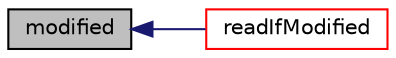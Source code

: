 digraph "modified"
{
  bgcolor="transparent";
  edge [fontname="Helvetica",fontsize="10",labelfontname="Helvetica",labelfontsize="10"];
  node [fontname="Helvetica",fontsize="10",shape=record];
  rankdir="LR";
  Node11441 [label="modified",height=0.2,width=0.4,color="black", fillcolor="grey75", style="filled", fontcolor="black"];
  Node11441 -> Node11442 [dir="back",color="midnightblue",fontsize="10",style="solid",fontname="Helvetica"];
  Node11442 [label="readIfModified",height=0.2,width=0.4,color="red",URL="$a27441.html#ab3005060b61f06fc4dcee23a2597d20c",tooltip="Read object if modified (as set by call to modified) "];
}
